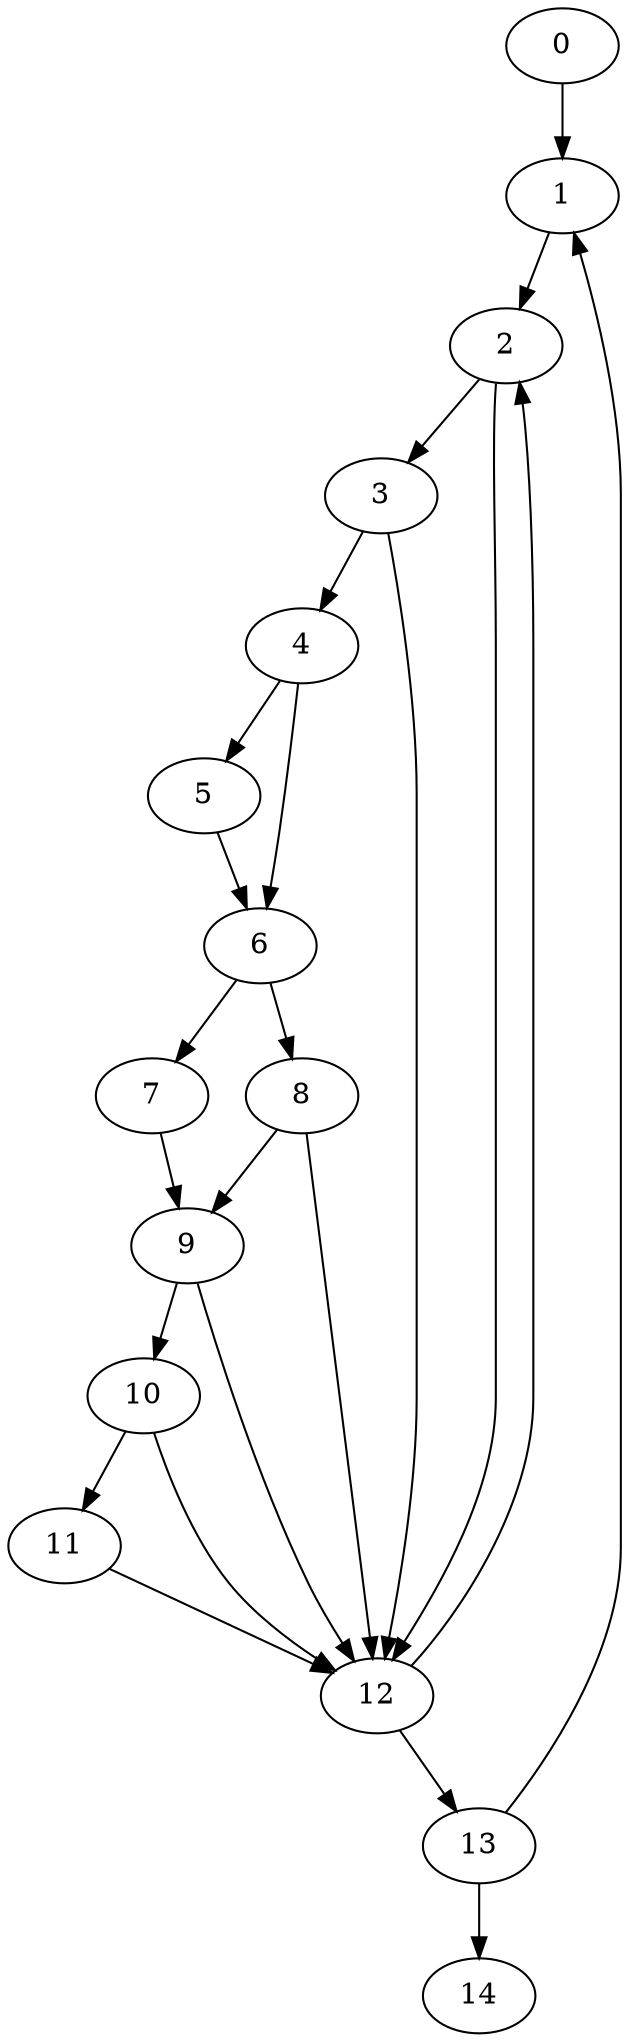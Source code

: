 digraph {
	0
	1
	2
	3
	4
	5
	6
	7
	8
	9
	10
	11
	12
	13
	14
	1 -> 2
	12 -> 2
	7 -> 9
	8 -> 9
	13 -> 14
	2 -> 3
	3 -> 4
	5 -> 6
	4 -> 6
	6 -> 7
	6 -> 8
	0 -> 1
	13 -> 1
	10 -> 12
	11 -> 12
	2 -> 12
	3 -> 12
	8 -> 12
	9 -> 12
	4 -> 5
	9 -> 10
	10 -> 11
	12 -> 13
}
